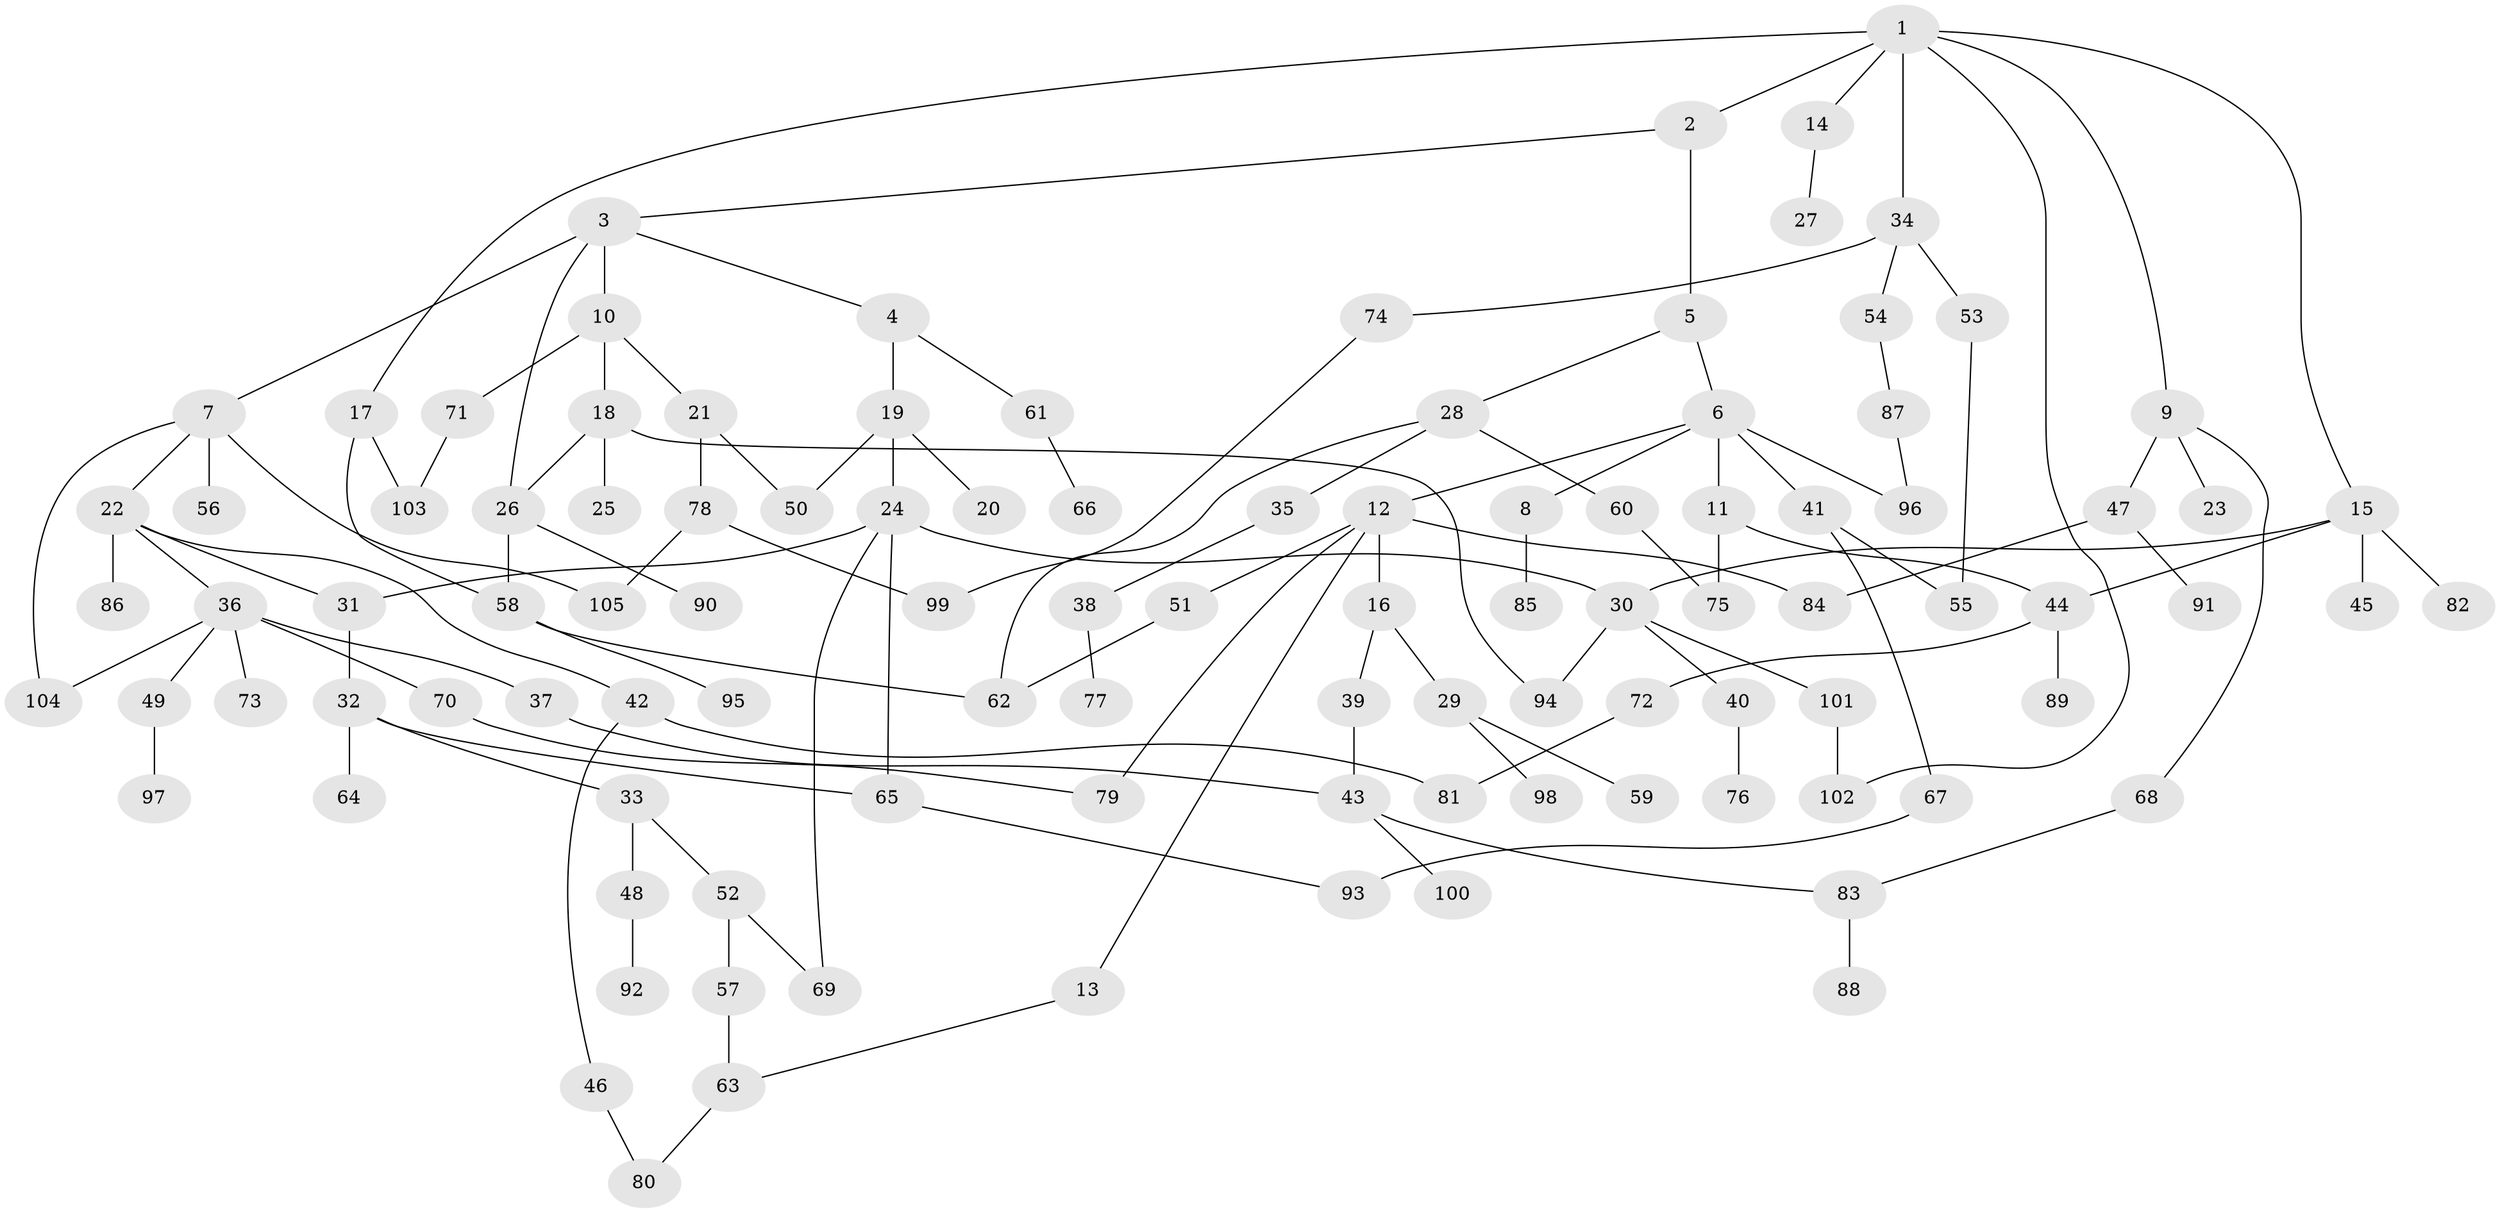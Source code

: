 // Generated by graph-tools (version 1.1) at 2025/34/03/09/25 02:34:24]
// undirected, 105 vertices, 131 edges
graph export_dot {
graph [start="1"]
  node [color=gray90,style=filled];
  1;
  2;
  3;
  4;
  5;
  6;
  7;
  8;
  9;
  10;
  11;
  12;
  13;
  14;
  15;
  16;
  17;
  18;
  19;
  20;
  21;
  22;
  23;
  24;
  25;
  26;
  27;
  28;
  29;
  30;
  31;
  32;
  33;
  34;
  35;
  36;
  37;
  38;
  39;
  40;
  41;
  42;
  43;
  44;
  45;
  46;
  47;
  48;
  49;
  50;
  51;
  52;
  53;
  54;
  55;
  56;
  57;
  58;
  59;
  60;
  61;
  62;
  63;
  64;
  65;
  66;
  67;
  68;
  69;
  70;
  71;
  72;
  73;
  74;
  75;
  76;
  77;
  78;
  79;
  80;
  81;
  82;
  83;
  84;
  85;
  86;
  87;
  88;
  89;
  90;
  91;
  92;
  93;
  94;
  95;
  96;
  97;
  98;
  99;
  100;
  101;
  102;
  103;
  104;
  105;
  1 -- 2;
  1 -- 9;
  1 -- 14;
  1 -- 15;
  1 -- 17;
  1 -- 34;
  1 -- 102;
  2 -- 3;
  2 -- 5;
  3 -- 4;
  3 -- 7;
  3 -- 10;
  3 -- 26;
  4 -- 19;
  4 -- 61;
  5 -- 6;
  5 -- 28;
  6 -- 8;
  6 -- 11;
  6 -- 12;
  6 -- 41;
  6 -- 96;
  7 -- 22;
  7 -- 56;
  7 -- 104;
  7 -- 105;
  8 -- 85;
  9 -- 23;
  9 -- 47;
  9 -- 68;
  10 -- 18;
  10 -- 21;
  10 -- 71;
  11 -- 44;
  11 -- 75;
  12 -- 13;
  12 -- 16;
  12 -- 51;
  12 -- 79;
  12 -- 84;
  13 -- 63;
  14 -- 27;
  15 -- 30;
  15 -- 45;
  15 -- 82;
  15 -- 44;
  16 -- 29;
  16 -- 39;
  17 -- 58;
  17 -- 103;
  18 -- 25;
  18 -- 94;
  18 -- 26;
  19 -- 20;
  19 -- 24;
  19 -- 50;
  21 -- 78;
  21 -- 50;
  22 -- 36;
  22 -- 42;
  22 -- 86;
  22 -- 31;
  24 -- 31;
  24 -- 65;
  24 -- 69;
  24 -- 30;
  26 -- 90;
  26 -- 58;
  28 -- 35;
  28 -- 60;
  28 -- 62;
  29 -- 59;
  29 -- 98;
  30 -- 40;
  30 -- 101;
  30 -- 94;
  31 -- 32;
  32 -- 33;
  32 -- 64;
  32 -- 65;
  33 -- 48;
  33 -- 52;
  34 -- 53;
  34 -- 54;
  34 -- 74;
  35 -- 38;
  36 -- 37;
  36 -- 49;
  36 -- 70;
  36 -- 73;
  36 -- 104;
  37 -- 43;
  38 -- 77;
  39 -- 43;
  40 -- 76;
  41 -- 67;
  41 -- 55;
  42 -- 46;
  42 -- 81;
  43 -- 100;
  43 -- 83;
  44 -- 72;
  44 -- 89;
  46 -- 80;
  47 -- 84;
  47 -- 91;
  48 -- 92;
  49 -- 97;
  51 -- 62;
  52 -- 57;
  52 -- 69;
  53 -- 55;
  54 -- 87;
  57 -- 63;
  58 -- 95;
  58 -- 62;
  60 -- 75;
  61 -- 66;
  63 -- 80;
  65 -- 93;
  67 -- 93;
  68 -- 83;
  70 -- 79;
  71 -- 103;
  72 -- 81;
  74 -- 99;
  78 -- 99;
  78 -- 105;
  83 -- 88;
  87 -- 96;
  101 -- 102;
}
